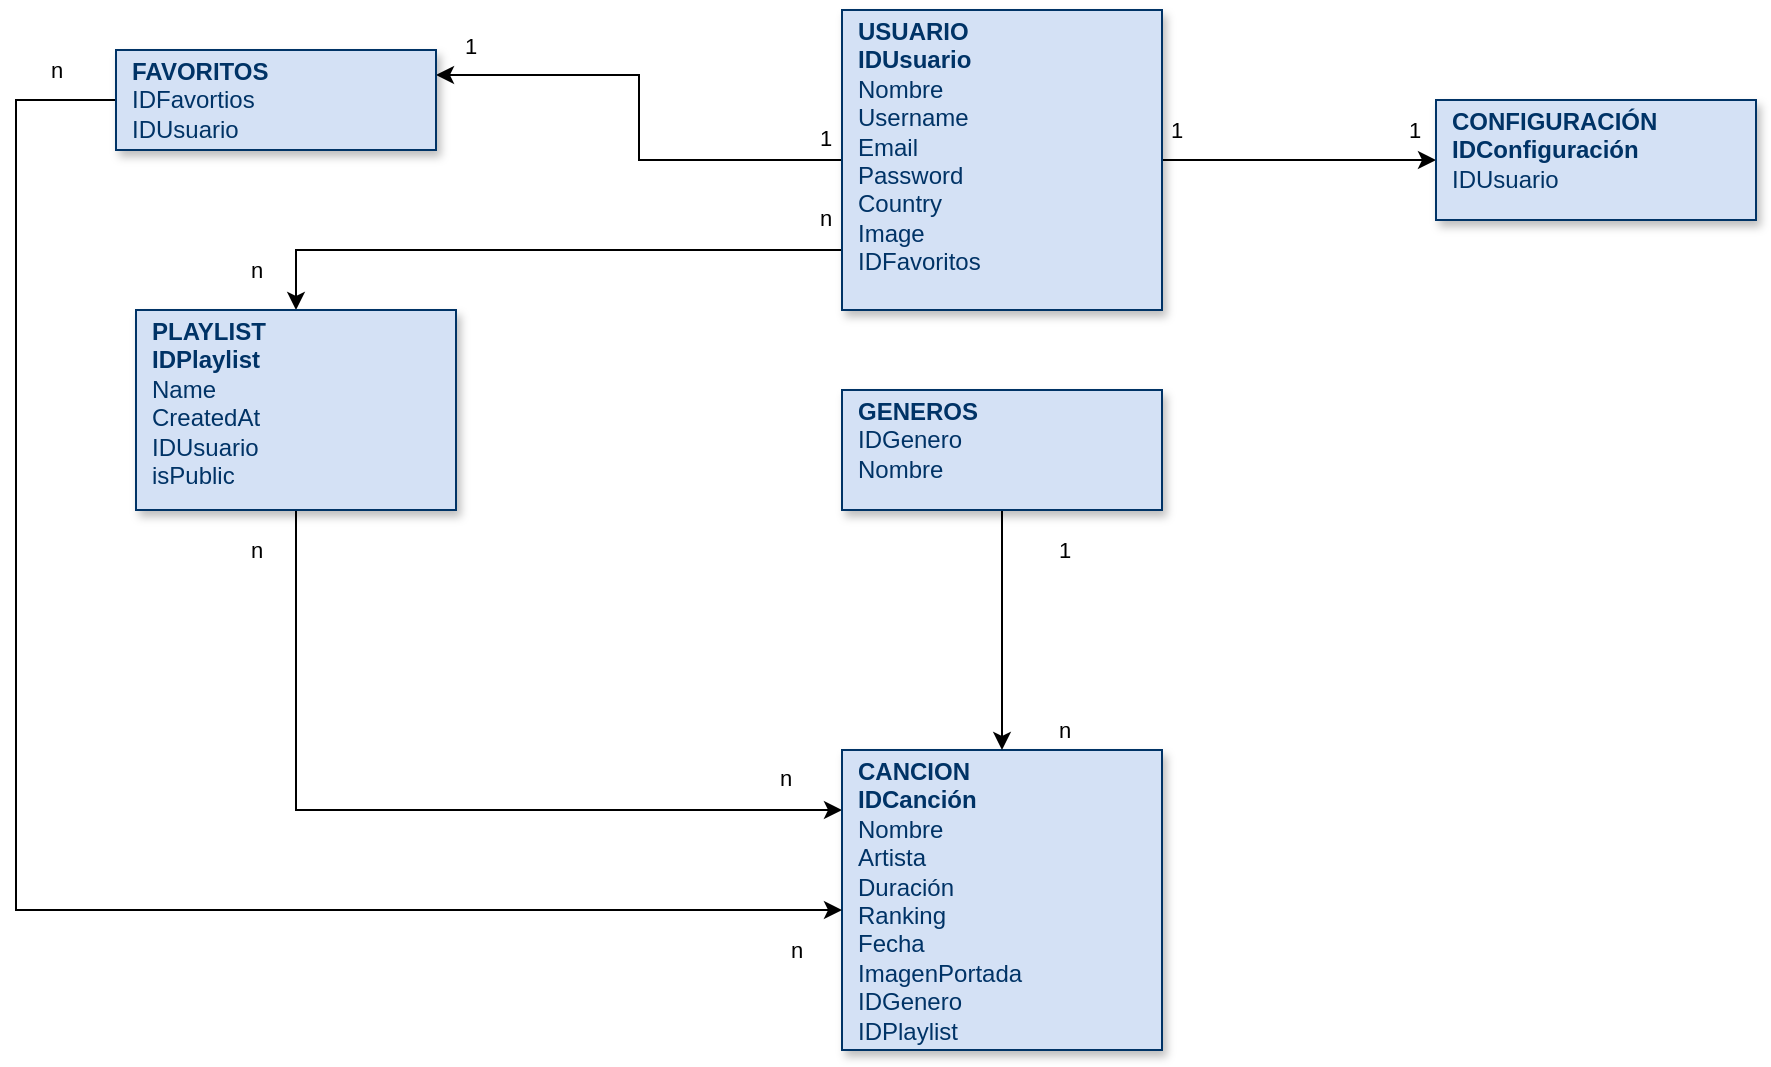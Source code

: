 <mxfile version="22.1.18" type="device">
  <diagram name="Page-1" id="efa7a0a1-bf9b-a30e-e6df-94a7791c09e9">
    <mxGraphModel dx="1903" dy="557" grid="1" gridSize="10" guides="1" tooltips="1" connect="1" arrows="1" fold="1" page="1" pageScale="1" pageWidth="826" pageHeight="1169" background="none" math="0" shadow="0">
      <root>
        <mxCell id="0" />
        <mxCell id="1" parent="0" />
        <mxCell id="1J5Wmh-PtXigPy5z37yN-138" style="edgeStyle=orthogonalEdgeStyle;rounded=0;orthogonalLoop=1;jettySize=auto;html=1;entryX=1;entryY=0.25;entryDx=0;entryDy=0;" edge="1" parent="1" source="22" target="1J5Wmh-PtXigPy5z37yN-124">
          <mxGeometry relative="1" as="geometry" />
        </mxCell>
        <mxCell id="1J5Wmh-PtXigPy5z37yN-148" style="edgeStyle=orthogonalEdgeStyle;rounded=0;orthogonalLoop=1;jettySize=auto;html=1;" edge="1" parent="1" source="22" target="29">
          <mxGeometry relative="1" as="geometry">
            <Array as="points">
              <mxPoint x="60" y="180" />
            </Array>
          </mxGeometry>
        </mxCell>
        <mxCell id="1J5Wmh-PtXigPy5z37yN-150" value="n" style="edgeLabel;html=1;align=center;verticalAlign=middle;resizable=0;points=[];" vertex="1" connectable="0" parent="1J5Wmh-PtXigPy5z37yN-148">
          <mxGeometry x="0.863" y="1" relative="1" as="geometry">
            <mxPoint x="-21" y="1" as="offset" />
          </mxGeometry>
        </mxCell>
        <mxCell id="1J5Wmh-PtXigPy5z37yN-155" style="edgeStyle=orthogonalEdgeStyle;rounded=0;orthogonalLoop=1;jettySize=auto;html=1;" edge="1" parent="1" source="22" target="1J5Wmh-PtXigPy5z37yN-152">
          <mxGeometry relative="1" as="geometry" />
        </mxCell>
        <mxCell id="1J5Wmh-PtXigPy5z37yN-156" value="1" style="edgeLabel;html=1;align=center;verticalAlign=middle;resizable=0;points=[];" vertex="1" connectable="0" parent="1J5Wmh-PtXigPy5z37yN-155">
          <mxGeometry x="-0.694" y="2" relative="1" as="geometry">
            <mxPoint x="-14" y="-13" as="offset" />
          </mxGeometry>
        </mxCell>
        <mxCell id="1J5Wmh-PtXigPy5z37yN-157" value="1" style="edgeLabel;html=1;align=center;verticalAlign=middle;resizable=0;points=[];" vertex="1" connectable="0" parent="1J5Wmh-PtXigPy5z37yN-155">
          <mxGeometry x="0.836" y="-2" relative="1" as="geometry">
            <mxPoint y="-17" as="offset" />
          </mxGeometry>
        </mxCell>
        <mxCell id="22" value="&lt;p style=&quot;margin: 0px; margin-top: 4px; text-align: center; text-decoration: underline;&quot;&gt;&lt;/p&gt;&lt;p style=&quot;margin: 0px; margin-left: 8px;&quot;&gt;&lt;b&gt;USUARIO&lt;/b&gt;&lt;/p&gt;&lt;p style=&quot;margin: 0px; margin-left: 8px;&quot;&gt;&lt;b&gt;IDUsuario&lt;/b&gt;&lt;/p&gt;&lt;p style=&quot;margin: 0px; margin-left: 8px;&quot;&gt;&lt;span style=&quot;background-color: initial;&quot;&gt;Nombre&lt;/span&gt;&lt;br&gt;&lt;/p&gt;&lt;p style=&quot;margin: 0px; margin-left: 8px;&quot;&gt;Username&lt;/p&gt;&lt;p style=&quot;margin: 0px; margin-left: 8px;&quot;&gt;Email&lt;/p&gt;&lt;p style=&quot;margin: 0px; margin-left: 8px;&quot;&gt;Password&lt;/p&gt;&lt;p style=&quot;margin: 0px; margin-left: 8px;&quot;&gt;Country&lt;/p&gt;&lt;p style=&quot;margin: 0px; margin-left: 8px;&quot;&gt;Image&lt;/p&gt;&lt;p style=&quot;margin: 0px; margin-left: 8px;&quot;&gt;IDFavoritos&lt;/p&gt;" style="verticalAlign=top;align=left;overflow=fill;fontSize=12;fontFamily=Helvetica;html=1;strokeColor=#003366;shadow=1;fillColor=#D4E1F5;fontColor=#003366" parent="1" vertex="1">
          <mxGeometry x="333" y="60" width="160" height="150" as="geometry" />
        </mxCell>
        <mxCell id="1J5Wmh-PtXigPy5z37yN-143" style="edgeStyle=orthogonalEdgeStyle;rounded=0;orthogonalLoop=1;jettySize=auto;html=1;" edge="1" parent="1" source="29" target="34">
          <mxGeometry relative="1" as="geometry">
            <Array as="points">
              <mxPoint x="60" y="460" />
            </Array>
          </mxGeometry>
        </mxCell>
        <mxCell id="1J5Wmh-PtXigPy5z37yN-144" value="n" style="edgeLabel;html=1;align=center;verticalAlign=middle;resizable=0;points=[];" vertex="1" connectable="0" parent="1J5Wmh-PtXigPy5z37yN-143">
          <mxGeometry x="-0.949" relative="1" as="geometry">
            <mxPoint x="-20" y="9" as="offset" />
          </mxGeometry>
        </mxCell>
        <mxCell id="29" value="&lt;p style=&quot;margin: 0px; margin-top: 4px; text-align: center; text-decoration: underline;&quot;&gt;&lt;/p&gt;&lt;p style=&quot;margin: 0px; margin-left: 8px;&quot;&gt;&lt;b&gt;PLAYLIST&lt;/b&gt;&lt;/p&gt;&lt;p style=&quot;margin: 0px; margin-left: 8px;&quot;&gt;&lt;span style=&quot;background-color: initial;&quot;&gt;&lt;b&gt;IDPlaylist&lt;/b&gt;&lt;/span&gt;&lt;/p&gt;&lt;p style=&quot;margin: 0px; margin-left: 8px;&quot;&gt;Name&lt;/p&gt;&lt;p style=&quot;margin: 0px; margin-left: 8px;&quot;&gt;CreatedAt&lt;/p&gt;&lt;p style=&quot;margin: 0px; margin-left: 8px;&quot;&gt;IDUsuario&lt;br&gt;isPublic&lt;/p&gt;" style="verticalAlign=top;align=left;overflow=fill;fontSize=12;fontFamily=Helvetica;html=1;strokeColor=#003366;shadow=1;fillColor=#D4E1F5;fontColor=#003366" parent="1" vertex="1">
          <mxGeometry x="-20" y="210" width="160" height="100" as="geometry" />
        </mxCell>
        <mxCell id="34" value="&lt;p style=&quot;margin: 0px ; margin-top: 4px ; text-align: center ; text-decoration: underline&quot;&gt;&lt;/p&gt;&lt;p style=&quot;margin: 0px ; margin-left: 8px&quot;&gt;&lt;b&gt;CANCION&lt;/b&gt;&lt;/p&gt;&lt;p style=&quot;margin: 0px ; margin-left: 8px&quot;&gt;&lt;span style=&quot;background-color: initial;&quot;&gt;&lt;b&gt;IDCanción&lt;/b&gt;&lt;/span&gt;&lt;/p&gt;&lt;p style=&quot;margin: 0px ; margin-left: 8px&quot;&gt;Nombre&lt;/p&gt;&lt;p style=&quot;margin: 0px ; margin-left: 8px&quot;&gt;Artista&lt;/p&gt;&lt;p style=&quot;border-color: var(--border-color); margin: 0px 0px 0px 8px;&quot;&gt;Duración&lt;/p&gt;&lt;p style=&quot;border-color: var(--border-color); margin: 0px 0px 0px 8px;&quot;&gt;Ranking&lt;/p&gt;&lt;p style=&quot;border-color: var(--border-color); margin: 0px 0px 0px 8px;&quot;&gt;Fecha&lt;/p&gt;&lt;p style=&quot;border-color: var(--border-color); margin: 0px 0px 0px 8px;&quot;&gt;ImagenPortada&lt;/p&gt;&lt;p style=&quot;margin: 0px ; margin-left: 8px&quot;&gt;IDGenero&lt;/p&gt;&lt;p style=&quot;margin: 0px ; margin-left: 8px&quot;&gt;&lt;span style=&quot;background-color: initial;&quot;&gt;IDPlaylist&lt;/span&gt;&lt;br&gt;&lt;/p&gt;" style="verticalAlign=top;align=left;overflow=fill;fontSize=12;fontFamily=Helvetica;html=1;strokeColor=#003366;shadow=1;fillColor=#D4E1F5;fontColor=#003366" parent="1" vertex="1">
          <mxGeometry x="333" y="430" width="160" height="150" as="geometry" />
        </mxCell>
        <mxCell id="1J5Wmh-PtXigPy5z37yN-121" value="&lt;span style=&quot;color: rgb(0, 0, 0); font-family: Helvetica; font-size: 11px; font-style: normal; font-variant-ligatures: normal; font-variant-caps: normal; font-weight: 400; letter-spacing: normal; orphans: 2; text-align: left; text-indent: 0px; text-transform: none; widows: 2; word-spacing: 0px; -webkit-text-stroke-width: 0px; background-color: rgb(255, 255, 255); text-decoration-thickness: initial; text-decoration-style: initial; text-decoration-color: initial; float: none; display: inline !important;&quot;&gt;n&lt;/span&gt;" style="text;whiteSpace=wrap;html=1;" vertex="1" parent="1">
          <mxGeometry x="300.16" y="430" width="50" height="40" as="geometry" />
        </mxCell>
        <mxCell id="1J5Wmh-PtXigPy5z37yN-135" style="edgeStyle=orthogonalEdgeStyle;rounded=0;orthogonalLoop=1;jettySize=auto;html=1;" edge="1" parent="1" source="1J5Wmh-PtXigPy5z37yN-124" target="34">
          <mxGeometry relative="1" as="geometry">
            <Array as="points">
              <mxPoint x="-80" y="105" />
              <mxPoint x="-80" y="510" />
            </Array>
          </mxGeometry>
        </mxCell>
        <mxCell id="1J5Wmh-PtXigPy5z37yN-141" value="n" style="edgeLabel;html=1;align=center;verticalAlign=middle;resizable=0;points=[];" vertex="1" connectable="0" parent="1J5Wmh-PtXigPy5z37yN-135">
          <mxGeometry x="-0.914" relative="1" as="geometry">
            <mxPoint x="7" y="-15" as="offset" />
          </mxGeometry>
        </mxCell>
        <mxCell id="1J5Wmh-PtXigPy5z37yN-142" value="n" style="edgeLabel;html=1;align=center;verticalAlign=middle;resizable=0;points=[];" vertex="1" connectable="0" parent="1J5Wmh-PtXigPy5z37yN-135">
          <mxGeometry x="0.947" y="3" relative="1" as="geometry">
            <mxPoint y="23" as="offset" />
          </mxGeometry>
        </mxCell>
        <mxCell id="1J5Wmh-PtXigPy5z37yN-124" value="&lt;p style=&quot;margin: 0px; margin-top: 4px; text-align: center; text-decoration: underline;&quot;&gt;&lt;/p&gt;&lt;p style=&quot;margin: 0px; margin-left: 8px;&quot;&gt;&lt;b&gt;FAVORITOS&lt;/b&gt;&lt;/p&gt;&lt;p style=&quot;margin: 0px; margin-left: 8px;&quot;&gt;IDFavortios&lt;/p&gt;&lt;p style=&quot;margin: 0px; margin-left: 8px;&quot;&gt;IDUsuario&lt;/p&gt;" style="verticalAlign=top;align=left;overflow=fill;fontSize=12;fontFamily=Helvetica;html=1;strokeColor=#003366;shadow=1;fillColor=#D4E1F5;fontColor=#003366" vertex="1" parent="1">
          <mxGeometry x="-30" y="80" width="160" height="50" as="geometry" />
        </mxCell>
        <mxCell id="1J5Wmh-PtXigPy5z37yN-127" value="1" style="edgeLabel;html=1;align=center;verticalAlign=middle;resizable=0;points=[];" vertex="1" connectable="0" parent="1">
          <mxGeometry x="290.002" y="130.005" as="geometry">
            <mxPoint x="-143" y="-52" as="offset" />
          </mxGeometry>
        </mxCell>
        <mxCell id="1J5Wmh-PtXigPy5z37yN-146" style="edgeStyle=orthogonalEdgeStyle;rounded=0;orthogonalLoop=1;jettySize=auto;html=1;strokeColor=default;" edge="1" parent="1" source="1J5Wmh-PtXigPy5z37yN-128" target="34">
          <mxGeometry relative="1" as="geometry" />
        </mxCell>
        <mxCell id="1J5Wmh-PtXigPy5z37yN-128" value="&lt;p style=&quot;margin: 0px ; margin-top: 4px ; text-align: center ; text-decoration: underline&quot;&gt;&lt;/p&gt;&lt;p style=&quot;margin: 0px ; margin-left: 8px&quot;&gt;&lt;b style=&quot;background-color: initial;&quot;&gt;GENEROS&lt;/b&gt;&lt;/p&gt;&lt;p style=&quot;margin: 0px ; margin-left: 8px&quot;&gt;IDGenero&lt;/p&gt;&lt;p style=&quot;margin: 0px ; margin-left: 8px&quot;&gt;Nombre&lt;/p&gt;" style="verticalAlign=top;align=left;overflow=fill;fontSize=12;fontFamily=Helvetica;html=1;strokeColor=#003366;shadow=1;fillColor=#D4E1F5;fontColor=#003366" vertex="1" parent="1">
          <mxGeometry x="333" y="250" width="160" height="60" as="geometry" />
        </mxCell>
        <mxCell id="1J5Wmh-PtXigPy5z37yN-131" value="n" style="edgeLabel;html=1;align=center;verticalAlign=middle;resizable=0;points=[];" vertex="1" connectable="0" parent="1">
          <mxGeometry x="449.996" y="420.004" as="geometry">
            <mxPoint x="-6" as="offset" />
          </mxGeometry>
        </mxCell>
        <mxCell id="1J5Wmh-PtXigPy5z37yN-140" value="&lt;span style=&quot;color: rgb(0, 0, 0); font-family: Helvetica; font-size: 11px; font-style: normal; font-variant-ligatures: normal; font-variant-caps: normal; font-weight: 400; letter-spacing: normal; orphans: 2; text-align: center; text-indent: 0px; text-transform: none; widows: 2; word-spacing: 0px; -webkit-text-stroke-width: 0px; background-color: rgb(255, 255, 255); text-decoration-thickness: initial; text-decoration-style: initial; text-decoration-color: initial; float: none; display: inline !important;&quot;&gt;1&lt;/span&gt;" style="text;whiteSpace=wrap;html=1;" vertex="1" parent="1">
          <mxGeometry x="320.16" y="110" width="40" height="40" as="geometry" />
        </mxCell>
        <mxCell id="1J5Wmh-PtXigPy5z37yN-147" value="1" style="edgeLabel;html=1;align=center;verticalAlign=middle;resizable=0;points=[];" vertex="1" connectable="0" parent="1">
          <mxGeometry x="449.996" y="330.004" as="geometry">
            <mxPoint x="-6" as="offset" />
          </mxGeometry>
        </mxCell>
        <mxCell id="1J5Wmh-PtXigPy5z37yN-149" value="&lt;span style=&quot;color: rgb(0, 0, 0); font-family: Helvetica; font-size: 11px; font-style: normal; font-variant-ligatures: normal; font-variant-caps: normal; font-weight: 400; letter-spacing: normal; orphans: 2; text-align: center; text-indent: 0px; text-transform: none; widows: 2; word-spacing: 0px; -webkit-text-stroke-width: 0px; background-color: rgb(255, 255, 255); text-decoration-thickness: initial; text-decoration-style: initial; text-decoration-color: initial; float: none; display: inline !important;&quot;&gt;n&lt;/span&gt;" style="text;whiteSpace=wrap;html=1;" vertex="1" parent="1">
          <mxGeometry x="320.16" y="150" width="40" height="40" as="geometry" />
        </mxCell>
        <mxCell id="1J5Wmh-PtXigPy5z37yN-152" value="&lt;p style=&quot;margin: 0px; margin-top: 4px; text-align: center; text-decoration: underline;&quot;&gt;&lt;/p&gt;&lt;p style=&quot;margin: 0px; margin-left: 8px;&quot;&gt;&lt;b&gt;CONFIGURACIÓN&lt;/b&gt;&lt;/p&gt;&lt;p style=&quot;margin: 0px; margin-left: 8px;&quot;&gt;&lt;b&gt;IDConfiguración&lt;/b&gt;&lt;/p&gt;&lt;p style=&quot;margin: 0px; margin-left: 8px;&quot;&gt;IDUsuario&lt;/p&gt;&lt;p style=&quot;margin: 0px; margin-left: 8px;&quot;&gt;&lt;br&gt;&lt;/p&gt;&lt;p style=&quot;margin: 0px; margin-left: 8px;&quot;&gt;&lt;br&gt;&lt;/p&gt;&lt;p style=&quot;margin: 0px; margin-left: 8px;&quot;&gt;&lt;br&gt;&lt;/p&gt;&lt;p style=&quot;margin: 0px; margin-left: 8px;&quot;&gt;&lt;br&gt;&lt;/p&gt;&lt;p style=&quot;margin: 0px; margin-left: 8px;&quot;&gt;&lt;br&gt;&lt;/p&gt;&lt;p style=&quot;margin: 0px; margin-left: 8px;&quot;&gt;&lt;br&gt;&lt;/p&gt;" style="verticalAlign=top;align=left;overflow=fill;fontSize=12;fontFamily=Helvetica;html=1;strokeColor=#003366;shadow=1;fillColor=#D4E1F5;fontColor=#003366" vertex="1" parent="1">
          <mxGeometry x="630" y="105" width="160" height="60" as="geometry" />
        </mxCell>
      </root>
    </mxGraphModel>
  </diagram>
</mxfile>
